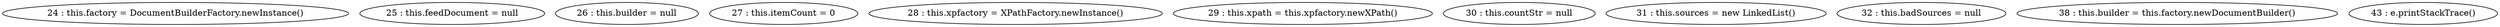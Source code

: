 digraph G {
"24 : this.factory = DocumentBuilderFactory.newInstance()"
"25 : this.feedDocument = null"
"26 : this.builder = null"
"27 : this.itemCount = 0"
"28 : this.xpfactory = XPathFactory.newInstance()"
"29 : this.xpath = this.xpfactory.newXPath()"
"30 : this.countStr = null"
"31 : this.sources = new LinkedList()"
"32 : this.badSources = null"
"38 : this.builder = this.factory.newDocumentBuilder()"
"43 : e.printStackTrace()"
}